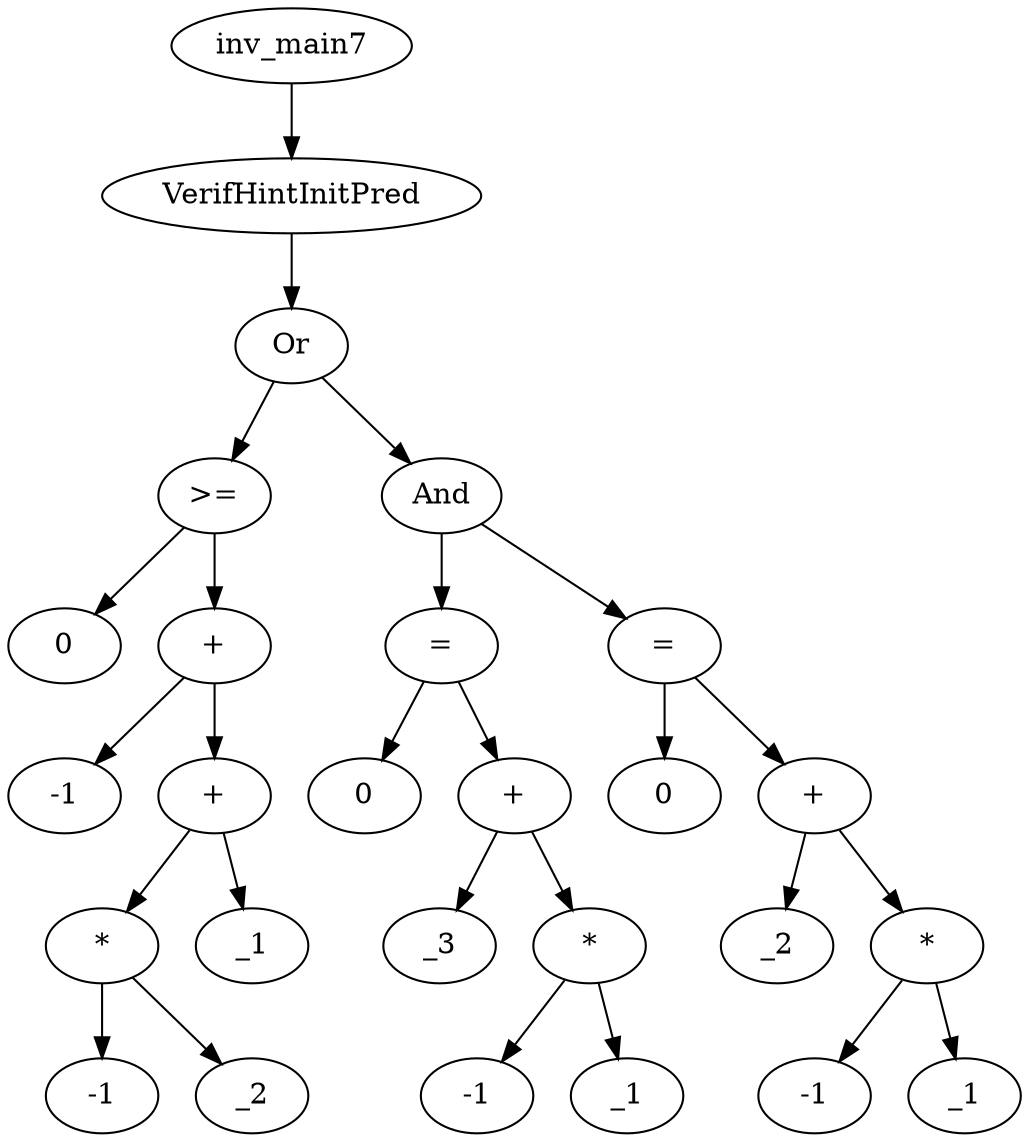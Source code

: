 digraph dag {
0 [label="inv_main7"];
1 [label="VerifHintInitPred"];
2 [label="Or"];
3 [label=">="];
4 [label="0"];
5 [label="+"];
6 [label="-1"];
7 [label="+"];
8 [label="*"];
9 [label="-1"];
10 [label="_2"];
11 [label="_1"];
12 [label="And"];
13 [label="="];
14 [label="0"];
15 [label="+"];
16 [label="_3"];
17 [label="*"];
18 [label="-1"];
19 [label="_1"];
20 [label="="];
21 [label="0"];
22 [label="+"];
23 [label="_2"];
24 [label="*"];
25 [label="-1"];
26 [label="_1"];
0->1
1->2
2->3
2 -> 12
3->5
3 -> 4
5->7
5 -> 6
7->8
7 -> 11
8->10
8 -> 9
12->13
12 -> 20
13->15
13 -> 14
15->17
15 -> 16
17->19
17 -> 18
20->22
20 -> 21
22->24
22 -> 23
24->26
24 -> 25
}
